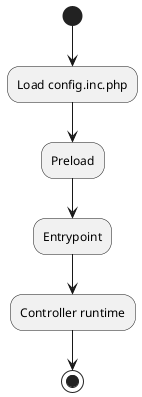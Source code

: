 @startuml

(*) --> "Load config.inc.php"

"Load config.inc.php" --> "Preload"

"Preload" --> "Entrypoint"

"Entrypoint" --> "Controller runtime" 

"Controller runtime" --> (*)

@enduml

